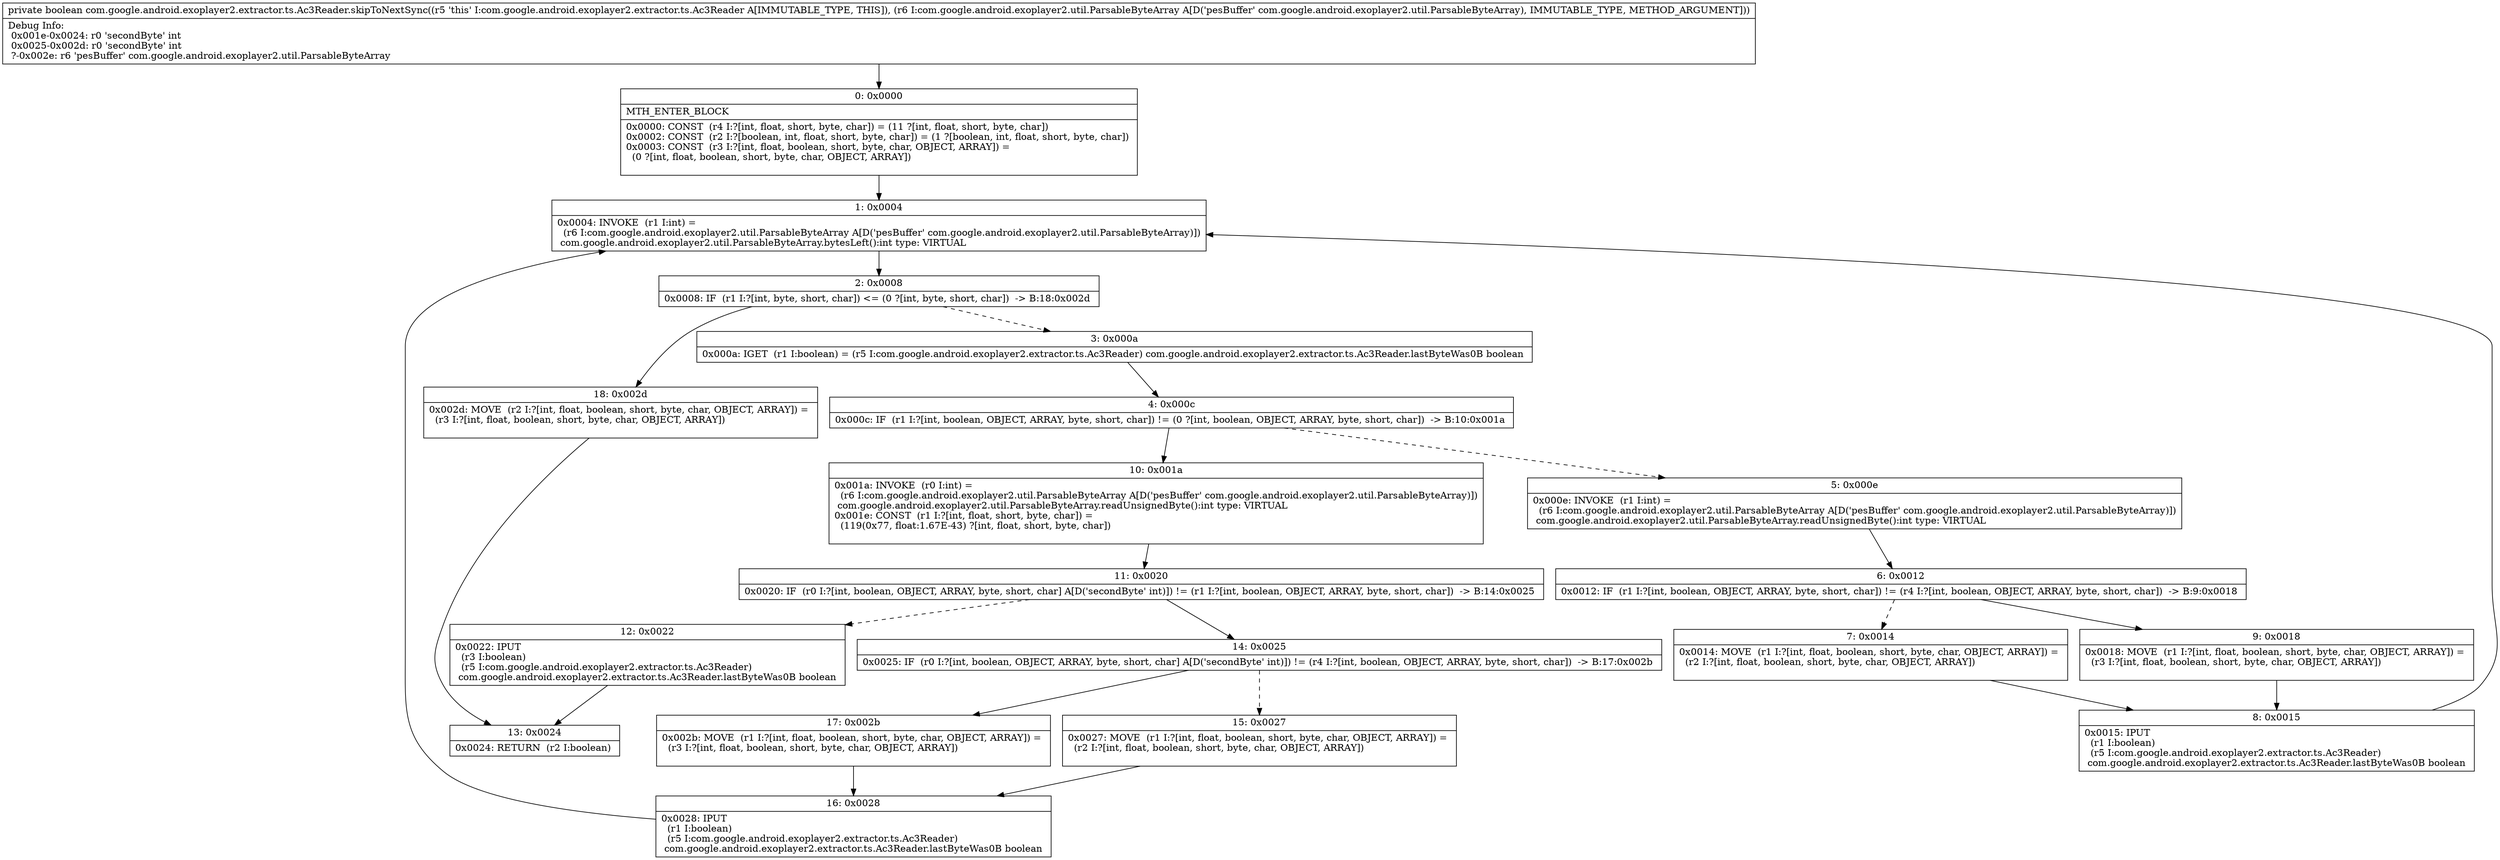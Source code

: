 digraph "CFG forcom.google.android.exoplayer2.extractor.ts.Ac3Reader.skipToNextSync(Lcom\/google\/android\/exoplayer2\/util\/ParsableByteArray;)Z" {
Node_0 [shape=record,label="{0\:\ 0x0000|MTH_ENTER_BLOCK\l|0x0000: CONST  (r4 I:?[int, float, short, byte, char]) = (11 ?[int, float, short, byte, char]) \l0x0002: CONST  (r2 I:?[boolean, int, float, short, byte, char]) = (1 ?[boolean, int, float, short, byte, char]) \l0x0003: CONST  (r3 I:?[int, float, boolean, short, byte, char, OBJECT, ARRAY]) = \l  (0 ?[int, float, boolean, short, byte, char, OBJECT, ARRAY])\l \l}"];
Node_1 [shape=record,label="{1\:\ 0x0004|0x0004: INVOKE  (r1 I:int) = \l  (r6 I:com.google.android.exoplayer2.util.ParsableByteArray A[D('pesBuffer' com.google.android.exoplayer2.util.ParsableByteArray)])\l com.google.android.exoplayer2.util.ParsableByteArray.bytesLeft():int type: VIRTUAL \l}"];
Node_2 [shape=record,label="{2\:\ 0x0008|0x0008: IF  (r1 I:?[int, byte, short, char]) \<= (0 ?[int, byte, short, char])  \-\> B:18:0x002d \l}"];
Node_3 [shape=record,label="{3\:\ 0x000a|0x000a: IGET  (r1 I:boolean) = (r5 I:com.google.android.exoplayer2.extractor.ts.Ac3Reader) com.google.android.exoplayer2.extractor.ts.Ac3Reader.lastByteWas0B boolean \l}"];
Node_4 [shape=record,label="{4\:\ 0x000c|0x000c: IF  (r1 I:?[int, boolean, OBJECT, ARRAY, byte, short, char]) != (0 ?[int, boolean, OBJECT, ARRAY, byte, short, char])  \-\> B:10:0x001a \l}"];
Node_5 [shape=record,label="{5\:\ 0x000e|0x000e: INVOKE  (r1 I:int) = \l  (r6 I:com.google.android.exoplayer2.util.ParsableByteArray A[D('pesBuffer' com.google.android.exoplayer2.util.ParsableByteArray)])\l com.google.android.exoplayer2.util.ParsableByteArray.readUnsignedByte():int type: VIRTUAL \l}"];
Node_6 [shape=record,label="{6\:\ 0x0012|0x0012: IF  (r1 I:?[int, boolean, OBJECT, ARRAY, byte, short, char]) != (r4 I:?[int, boolean, OBJECT, ARRAY, byte, short, char])  \-\> B:9:0x0018 \l}"];
Node_7 [shape=record,label="{7\:\ 0x0014|0x0014: MOVE  (r1 I:?[int, float, boolean, short, byte, char, OBJECT, ARRAY]) = \l  (r2 I:?[int, float, boolean, short, byte, char, OBJECT, ARRAY])\l \l}"];
Node_8 [shape=record,label="{8\:\ 0x0015|0x0015: IPUT  \l  (r1 I:boolean)\l  (r5 I:com.google.android.exoplayer2.extractor.ts.Ac3Reader)\l com.google.android.exoplayer2.extractor.ts.Ac3Reader.lastByteWas0B boolean \l}"];
Node_9 [shape=record,label="{9\:\ 0x0018|0x0018: MOVE  (r1 I:?[int, float, boolean, short, byte, char, OBJECT, ARRAY]) = \l  (r3 I:?[int, float, boolean, short, byte, char, OBJECT, ARRAY])\l \l}"];
Node_10 [shape=record,label="{10\:\ 0x001a|0x001a: INVOKE  (r0 I:int) = \l  (r6 I:com.google.android.exoplayer2.util.ParsableByteArray A[D('pesBuffer' com.google.android.exoplayer2.util.ParsableByteArray)])\l com.google.android.exoplayer2.util.ParsableByteArray.readUnsignedByte():int type: VIRTUAL \l0x001e: CONST  (r1 I:?[int, float, short, byte, char]) = \l  (119(0x77, float:1.67E\-43) ?[int, float, short, byte, char])\l \l}"];
Node_11 [shape=record,label="{11\:\ 0x0020|0x0020: IF  (r0 I:?[int, boolean, OBJECT, ARRAY, byte, short, char] A[D('secondByte' int)]) != (r1 I:?[int, boolean, OBJECT, ARRAY, byte, short, char])  \-\> B:14:0x0025 \l}"];
Node_12 [shape=record,label="{12\:\ 0x0022|0x0022: IPUT  \l  (r3 I:boolean)\l  (r5 I:com.google.android.exoplayer2.extractor.ts.Ac3Reader)\l com.google.android.exoplayer2.extractor.ts.Ac3Reader.lastByteWas0B boolean \l}"];
Node_13 [shape=record,label="{13\:\ 0x0024|0x0024: RETURN  (r2 I:boolean) \l}"];
Node_14 [shape=record,label="{14\:\ 0x0025|0x0025: IF  (r0 I:?[int, boolean, OBJECT, ARRAY, byte, short, char] A[D('secondByte' int)]) != (r4 I:?[int, boolean, OBJECT, ARRAY, byte, short, char])  \-\> B:17:0x002b \l}"];
Node_15 [shape=record,label="{15\:\ 0x0027|0x0027: MOVE  (r1 I:?[int, float, boolean, short, byte, char, OBJECT, ARRAY]) = \l  (r2 I:?[int, float, boolean, short, byte, char, OBJECT, ARRAY])\l \l}"];
Node_16 [shape=record,label="{16\:\ 0x0028|0x0028: IPUT  \l  (r1 I:boolean)\l  (r5 I:com.google.android.exoplayer2.extractor.ts.Ac3Reader)\l com.google.android.exoplayer2.extractor.ts.Ac3Reader.lastByteWas0B boolean \l}"];
Node_17 [shape=record,label="{17\:\ 0x002b|0x002b: MOVE  (r1 I:?[int, float, boolean, short, byte, char, OBJECT, ARRAY]) = \l  (r3 I:?[int, float, boolean, short, byte, char, OBJECT, ARRAY])\l \l}"];
Node_18 [shape=record,label="{18\:\ 0x002d|0x002d: MOVE  (r2 I:?[int, float, boolean, short, byte, char, OBJECT, ARRAY]) = \l  (r3 I:?[int, float, boolean, short, byte, char, OBJECT, ARRAY])\l \l}"];
MethodNode[shape=record,label="{private boolean com.google.android.exoplayer2.extractor.ts.Ac3Reader.skipToNextSync((r5 'this' I:com.google.android.exoplayer2.extractor.ts.Ac3Reader A[IMMUTABLE_TYPE, THIS]), (r6 I:com.google.android.exoplayer2.util.ParsableByteArray A[D('pesBuffer' com.google.android.exoplayer2.util.ParsableByteArray), IMMUTABLE_TYPE, METHOD_ARGUMENT]))  | Debug Info:\l  0x001e\-0x0024: r0 'secondByte' int\l  0x0025\-0x002d: r0 'secondByte' int\l  ?\-0x002e: r6 'pesBuffer' com.google.android.exoplayer2.util.ParsableByteArray\l}"];
MethodNode -> Node_0;
Node_0 -> Node_1;
Node_1 -> Node_2;
Node_2 -> Node_3[style=dashed];
Node_2 -> Node_18;
Node_3 -> Node_4;
Node_4 -> Node_5[style=dashed];
Node_4 -> Node_10;
Node_5 -> Node_6;
Node_6 -> Node_7[style=dashed];
Node_6 -> Node_9;
Node_7 -> Node_8;
Node_8 -> Node_1;
Node_9 -> Node_8;
Node_10 -> Node_11;
Node_11 -> Node_12[style=dashed];
Node_11 -> Node_14;
Node_12 -> Node_13;
Node_14 -> Node_15[style=dashed];
Node_14 -> Node_17;
Node_15 -> Node_16;
Node_16 -> Node_1;
Node_17 -> Node_16;
Node_18 -> Node_13;
}

